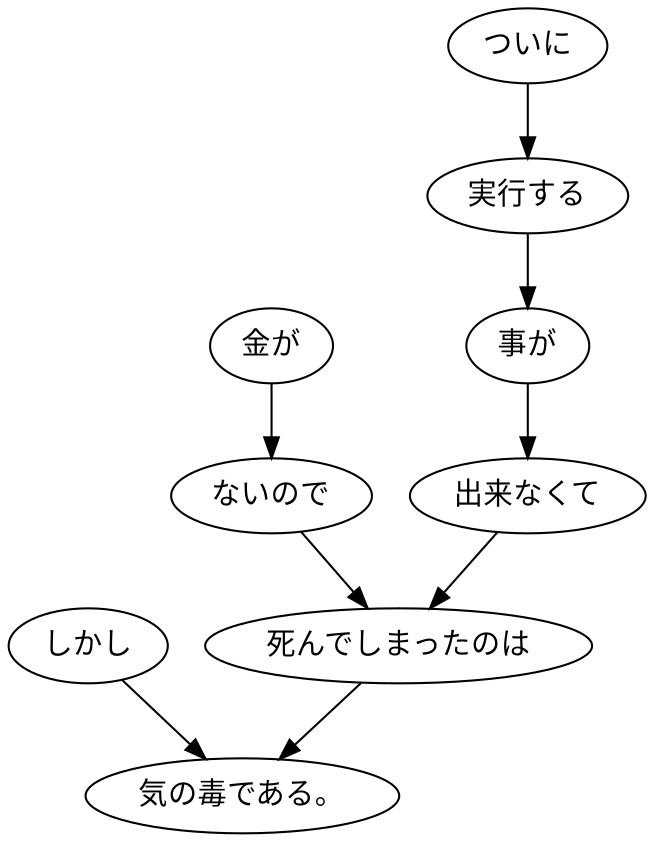 digraph graph4897 {
	node0 [label="しかし"];
	node1 [label="金が"];
	node2 [label="ないので"];
	node3 [label="ついに"];
	node4 [label="実行する"];
	node5 [label="事が"];
	node6 [label="出来なくて"];
	node7 [label="死んでしまったのは"];
	node8 [label="気の毒である。"];
	node0 -> node8;
	node1 -> node2;
	node2 -> node7;
	node3 -> node4;
	node4 -> node5;
	node5 -> node6;
	node6 -> node7;
	node7 -> node8;
}
